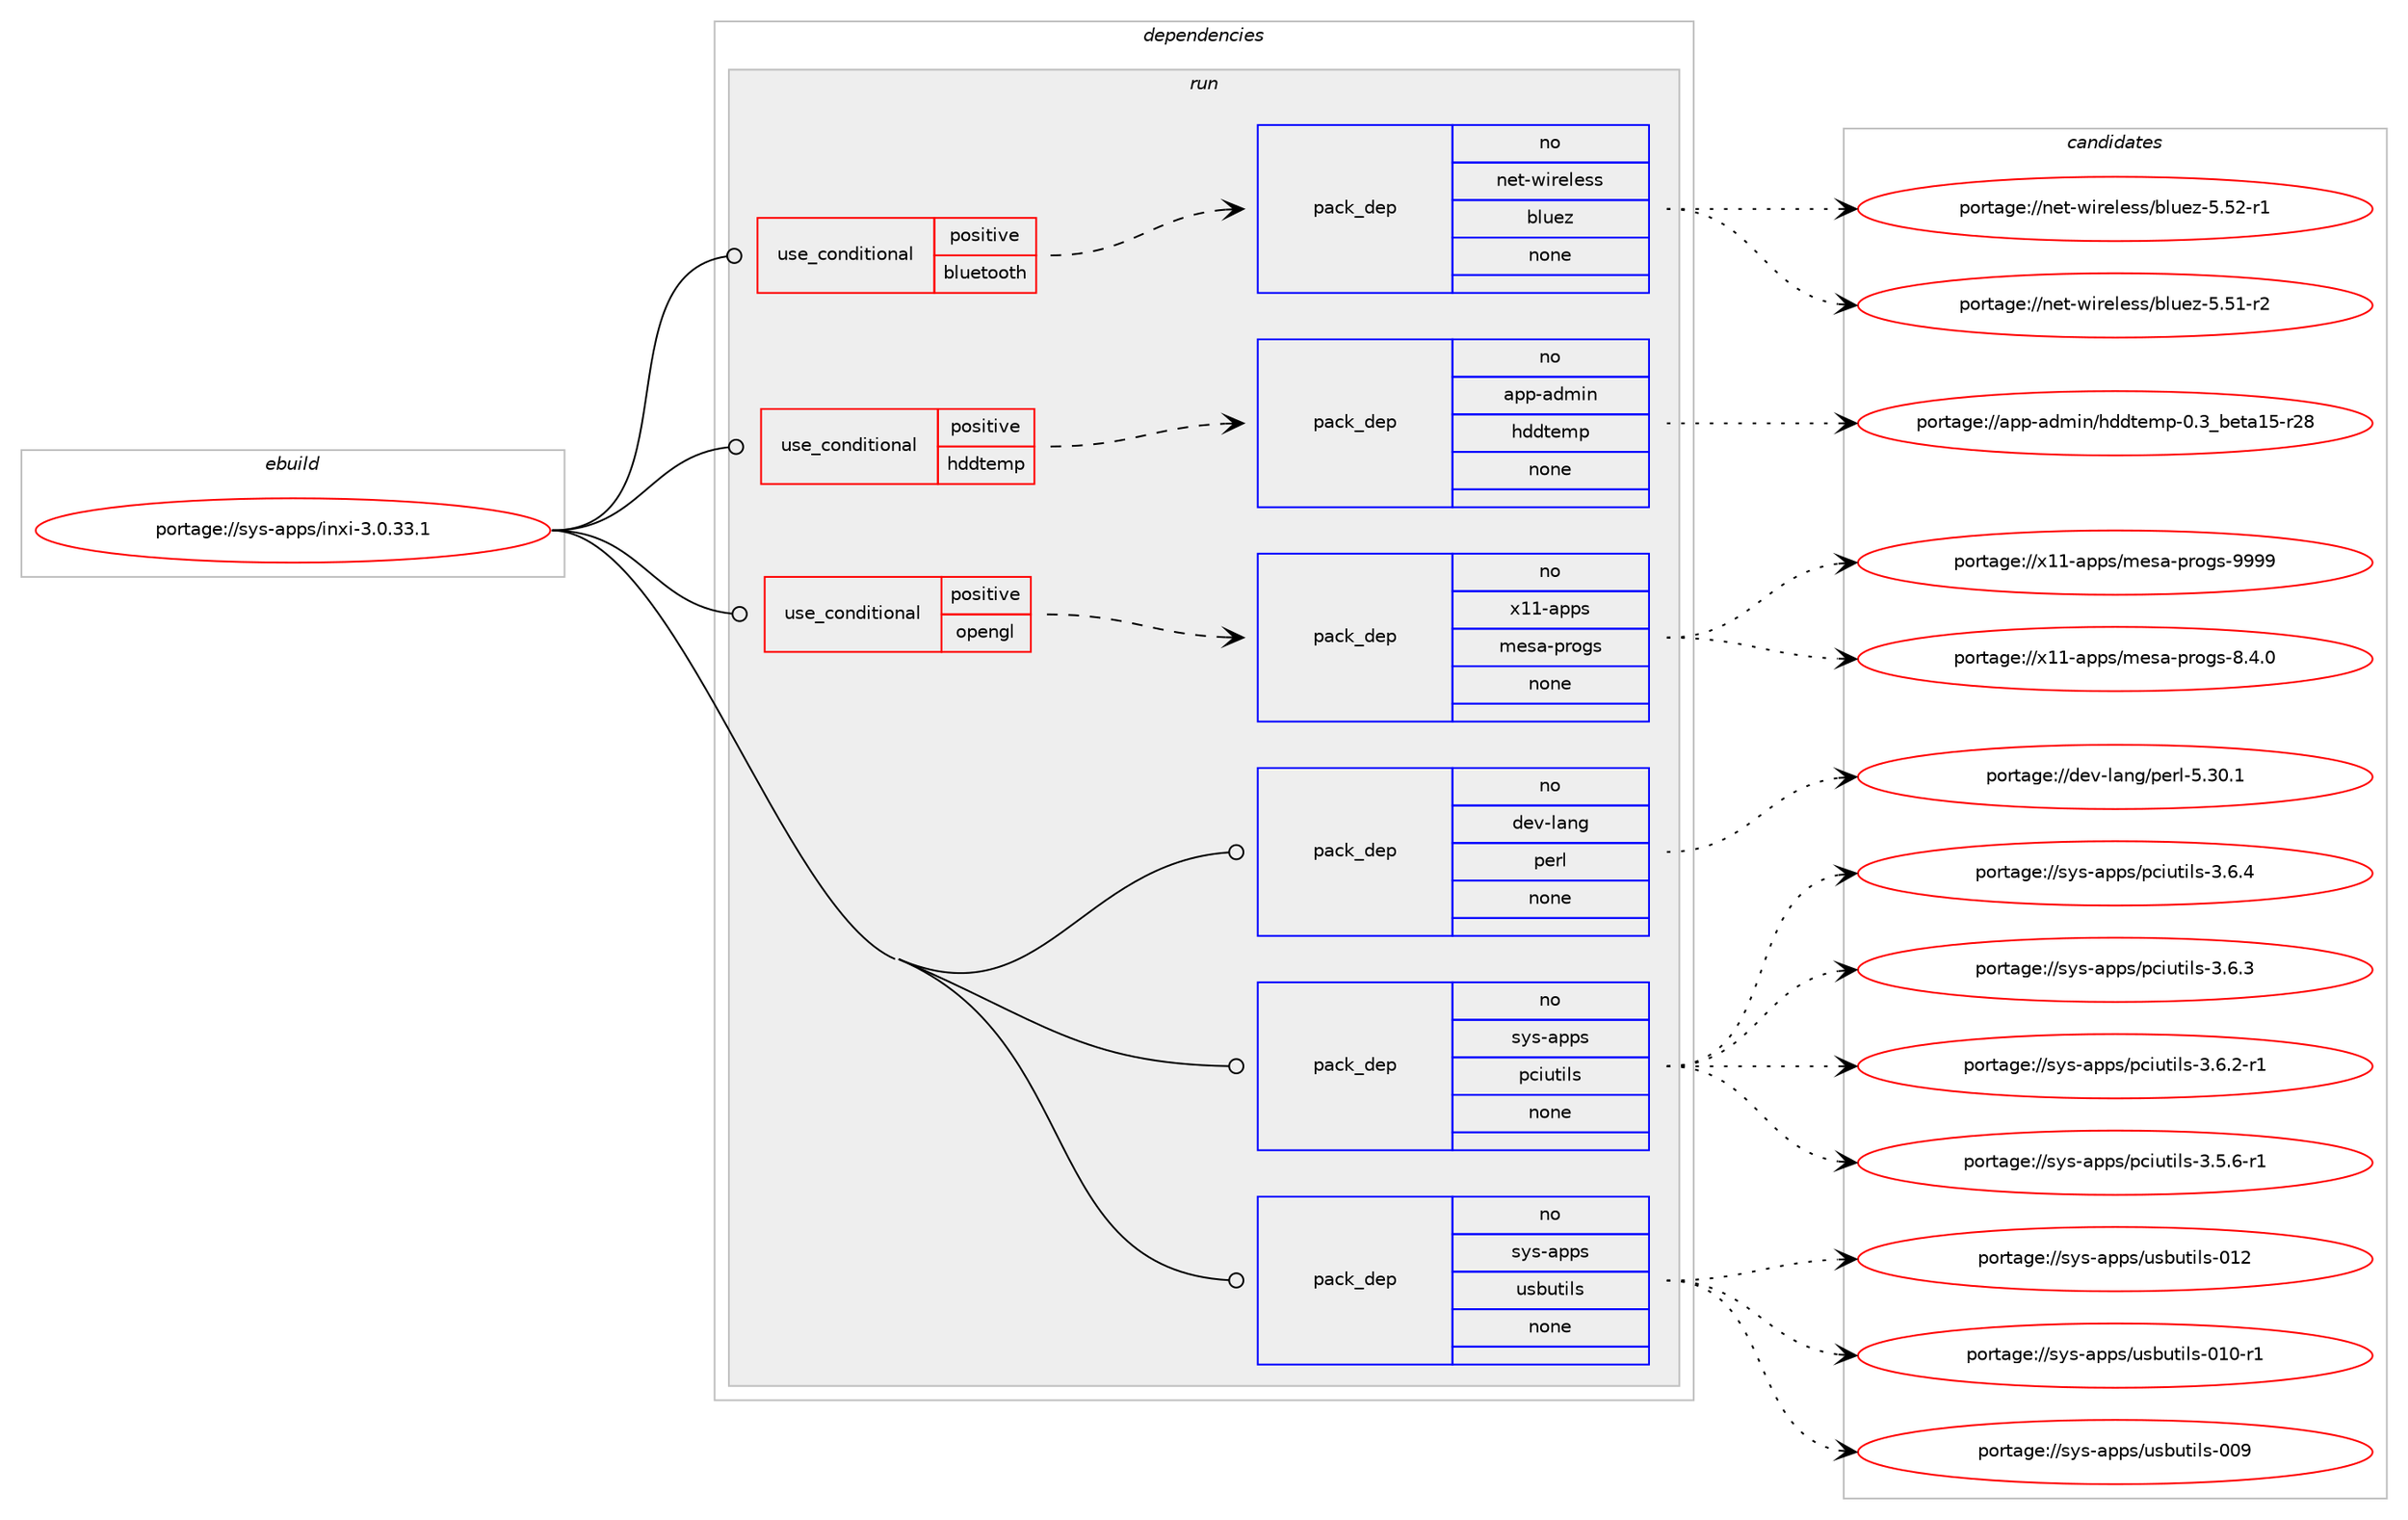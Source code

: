 digraph prolog {

# *************
# Graph options
# *************

newrank=true;
concentrate=true;
compound=true;
graph [rankdir=LR,fontname=Helvetica,fontsize=10,ranksep=1.5];#, ranksep=2.5, nodesep=0.2];
edge  [arrowhead=vee];
node  [fontname=Helvetica,fontsize=10];

# **********
# The ebuild
# **********

subgraph cluster_leftcol {
color=gray;
rank=same;
label=<<i>ebuild</i>>;
id [label="portage://sys-apps/inxi-3.0.33.1", color=red, width=4, href="../sys-apps/inxi-3.0.33.1.svg"];
}

# ****************
# The dependencies
# ****************

subgraph cluster_midcol {
color=gray;
label=<<i>dependencies</i>>;
subgraph cluster_compile {
fillcolor="#eeeeee";
style=filled;
label=<<i>compile</i>>;
}
subgraph cluster_compileandrun {
fillcolor="#eeeeee";
style=filled;
label=<<i>compile and run</i>>;
}
subgraph cluster_run {
fillcolor="#eeeeee";
style=filled;
label=<<i>run</i>>;
subgraph cond9005 {
dependency43032 [label=<<TABLE BORDER="0" CELLBORDER="1" CELLSPACING="0" CELLPADDING="4"><TR><TD ROWSPAN="3" CELLPADDING="10">use_conditional</TD></TR><TR><TD>positive</TD></TR><TR><TD>bluetooth</TD></TR></TABLE>>, shape=none, color=red];
subgraph pack33025 {
dependency43033 [label=<<TABLE BORDER="0" CELLBORDER="1" CELLSPACING="0" CELLPADDING="4" WIDTH="220"><TR><TD ROWSPAN="6" CELLPADDING="30">pack_dep</TD></TR><TR><TD WIDTH="110">no</TD></TR><TR><TD>net-wireless</TD></TR><TR><TD>bluez</TD></TR><TR><TD>none</TD></TR><TR><TD></TD></TR></TABLE>>, shape=none, color=blue];
}
dependency43032:e -> dependency43033:w [weight=20,style="dashed",arrowhead="vee"];
}
id:e -> dependency43032:w [weight=20,style="solid",arrowhead="odot"];
subgraph cond9006 {
dependency43034 [label=<<TABLE BORDER="0" CELLBORDER="1" CELLSPACING="0" CELLPADDING="4"><TR><TD ROWSPAN="3" CELLPADDING="10">use_conditional</TD></TR><TR><TD>positive</TD></TR><TR><TD>hddtemp</TD></TR></TABLE>>, shape=none, color=red];
subgraph pack33026 {
dependency43035 [label=<<TABLE BORDER="0" CELLBORDER="1" CELLSPACING="0" CELLPADDING="4" WIDTH="220"><TR><TD ROWSPAN="6" CELLPADDING="30">pack_dep</TD></TR><TR><TD WIDTH="110">no</TD></TR><TR><TD>app-admin</TD></TR><TR><TD>hddtemp</TD></TR><TR><TD>none</TD></TR><TR><TD></TD></TR></TABLE>>, shape=none, color=blue];
}
dependency43034:e -> dependency43035:w [weight=20,style="dashed",arrowhead="vee"];
}
id:e -> dependency43034:w [weight=20,style="solid",arrowhead="odot"];
subgraph cond9007 {
dependency43036 [label=<<TABLE BORDER="0" CELLBORDER="1" CELLSPACING="0" CELLPADDING="4"><TR><TD ROWSPAN="3" CELLPADDING="10">use_conditional</TD></TR><TR><TD>positive</TD></TR><TR><TD>opengl</TD></TR></TABLE>>, shape=none, color=red];
subgraph pack33027 {
dependency43037 [label=<<TABLE BORDER="0" CELLBORDER="1" CELLSPACING="0" CELLPADDING="4" WIDTH="220"><TR><TD ROWSPAN="6" CELLPADDING="30">pack_dep</TD></TR><TR><TD WIDTH="110">no</TD></TR><TR><TD>x11-apps</TD></TR><TR><TD>mesa-progs</TD></TR><TR><TD>none</TD></TR><TR><TD></TD></TR></TABLE>>, shape=none, color=blue];
}
dependency43036:e -> dependency43037:w [weight=20,style="dashed",arrowhead="vee"];
}
id:e -> dependency43036:w [weight=20,style="solid",arrowhead="odot"];
subgraph pack33028 {
dependency43038 [label=<<TABLE BORDER="0" CELLBORDER="1" CELLSPACING="0" CELLPADDING="4" WIDTH="220"><TR><TD ROWSPAN="6" CELLPADDING="30">pack_dep</TD></TR><TR><TD WIDTH="110">no</TD></TR><TR><TD>dev-lang</TD></TR><TR><TD>perl</TD></TR><TR><TD>none</TD></TR><TR><TD></TD></TR></TABLE>>, shape=none, color=blue];
}
id:e -> dependency43038:w [weight=20,style="solid",arrowhead="odot"];
subgraph pack33029 {
dependency43039 [label=<<TABLE BORDER="0" CELLBORDER="1" CELLSPACING="0" CELLPADDING="4" WIDTH="220"><TR><TD ROWSPAN="6" CELLPADDING="30">pack_dep</TD></TR><TR><TD WIDTH="110">no</TD></TR><TR><TD>sys-apps</TD></TR><TR><TD>pciutils</TD></TR><TR><TD>none</TD></TR><TR><TD></TD></TR></TABLE>>, shape=none, color=blue];
}
id:e -> dependency43039:w [weight=20,style="solid",arrowhead="odot"];
subgraph pack33030 {
dependency43040 [label=<<TABLE BORDER="0" CELLBORDER="1" CELLSPACING="0" CELLPADDING="4" WIDTH="220"><TR><TD ROWSPAN="6" CELLPADDING="30">pack_dep</TD></TR><TR><TD WIDTH="110">no</TD></TR><TR><TD>sys-apps</TD></TR><TR><TD>usbutils</TD></TR><TR><TD>none</TD></TR><TR><TD></TD></TR></TABLE>>, shape=none, color=blue];
}
id:e -> dependency43040:w [weight=20,style="solid",arrowhead="odot"];
}
}

# **************
# The candidates
# **************

subgraph cluster_choices {
rank=same;
color=gray;
label=<<i>candidates</i>>;

subgraph choice33025 {
color=black;
nodesep=1;
choice11010111645119105114101108101115115479810811710112245534653504511449 [label="portage://net-wireless/bluez-5.52-r1", color=red, width=4,href="../net-wireless/bluez-5.52-r1.svg"];
choice11010111645119105114101108101115115479810811710112245534653494511450 [label="portage://net-wireless/bluez-5.51-r2", color=red, width=4,href="../net-wireless/bluez-5.51-r2.svg"];
dependency43033:e -> choice11010111645119105114101108101115115479810811710112245534653504511449:w [style=dotted,weight="100"];
dependency43033:e -> choice11010111645119105114101108101115115479810811710112245534653494511450:w [style=dotted,weight="100"];
}
subgraph choice33026 {
color=black;
nodesep=1;
choice97112112459710010910511047104100100116101109112454846519598101116974953451145056 [label="portage://app-admin/hddtemp-0.3_beta15-r28", color=red, width=4,href="../app-admin/hddtemp-0.3_beta15-r28.svg"];
dependency43035:e -> choice97112112459710010910511047104100100116101109112454846519598101116974953451145056:w [style=dotted,weight="100"];
}
subgraph choice33027 {
color=black;
nodesep=1;
choice120494945971121121154710910111597451121141111031154557575757 [label="portage://x11-apps/mesa-progs-9999", color=red, width=4,href="../x11-apps/mesa-progs-9999.svg"];
choice12049494597112112115471091011159745112114111103115455646524648 [label="portage://x11-apps/mesa-progs-8.4.0", color=red, width=4,href="../x11-apps/mesa-progs-8.4.0.svg"];
dependency43037:e -> choice120494945971121121154710910111597451121141111031154557575757:w [style=dotted,weight="100"];
dependency43037:e -> choice12049494597112112115471091011159745112114111103115455646524648:w [style=dotted,weight="100"];
}
subgraph choice33028 {
color=black;
nodesep=1;
choice10010111845108971101034711210111410845534651484649 [label="portage://dev-lang/perl-5.30.1", color=red, width=4,href="../dev-lang/perl-5.30.1.svg"];
dependency43038:e -> choice10010111845108971101034711210111410845534651484649:w [style=dotted,weight="100"];
}
subgraph choice33029 {
color=black;
nodesep=1;
choice11512111545971121121154711299105117116105108115455146544652 [label="portage://sys-apps/pciutils-3.6.4", color=red, width=4,href="../sys-apps/pciutils-3.6.4.svg"];
choice11512111545971121121154711299105117116105108115455146544651 [label="portage://sys-apps/pciutils-3.6.3", color=red, width=4,href="../sys-apps/pciutils-3.6.3.svg"];
choice115121115459711211211547112991051171161051081154551465446504511449 [label="portage://sys-apps/pciutils-3.6.2-r1", color=red, width=4,href="../sys-apps/pciutils-3.6.2-r1.svg"];
choice115121115459711211211547112991051171161051081154551465346544511449 [label="portage://sys-apps/pciutils-3.5.6-r1", color=red, width=4,href="../sys-apps/pciutils-3.5.6-r1.svg"];
dependency43039:e -> choice11512111545971121121154711299105117116105108115455146544652:w [style=dotted,weight="100"];
dependency43039:e -> choice11512111545971121121154711299105117116105108115455146544651:w [style=dotted,weight="100"];
dependency43039:e -> choice115121115459711211211547112991051171161051081154551465446504511449:w [style=dotted,weight="100"];
dependency43039:e -> choice115121115459711211211547112991051171161051081154551465346544511449:w [style=dotted,weight="100"];
}
subgraph choice33030 {
color=black;
nodesep=1;
choice1151211154597112112115471171159811711610510811545484950 [label="portage://sys-apps/usbutils-012", color=red, width=4,href="../sys-apps/usbutils-012.svg"];
choice11512111545971121121154711711598117116105108115454849484511449 [label="portage://sys-apps/usbutils-010-r1", color=red, width=4,href="../sys-apps/usbutils-010-r1.svg"];
choice1151211154597112112115471171159811711610510811545484857 [label="portage://sys-apps/usbutils-009", color=red, width=4,href="../sys-apps/usbutils-009.svg"];
dependency43040:e -> choice1151211154597112112115471171159811711610510811545484950:w [style=dotted,weight="100"];
dependency43040:e -> choice11512111545971121121154711711598117116105108115454849484511449:w [style=dotted,weight="100"];
dependency43040:e -> choice1151211154597112112115471171159811711610510811545484857:w [style=dotted,weight="100"];
}
}

}
